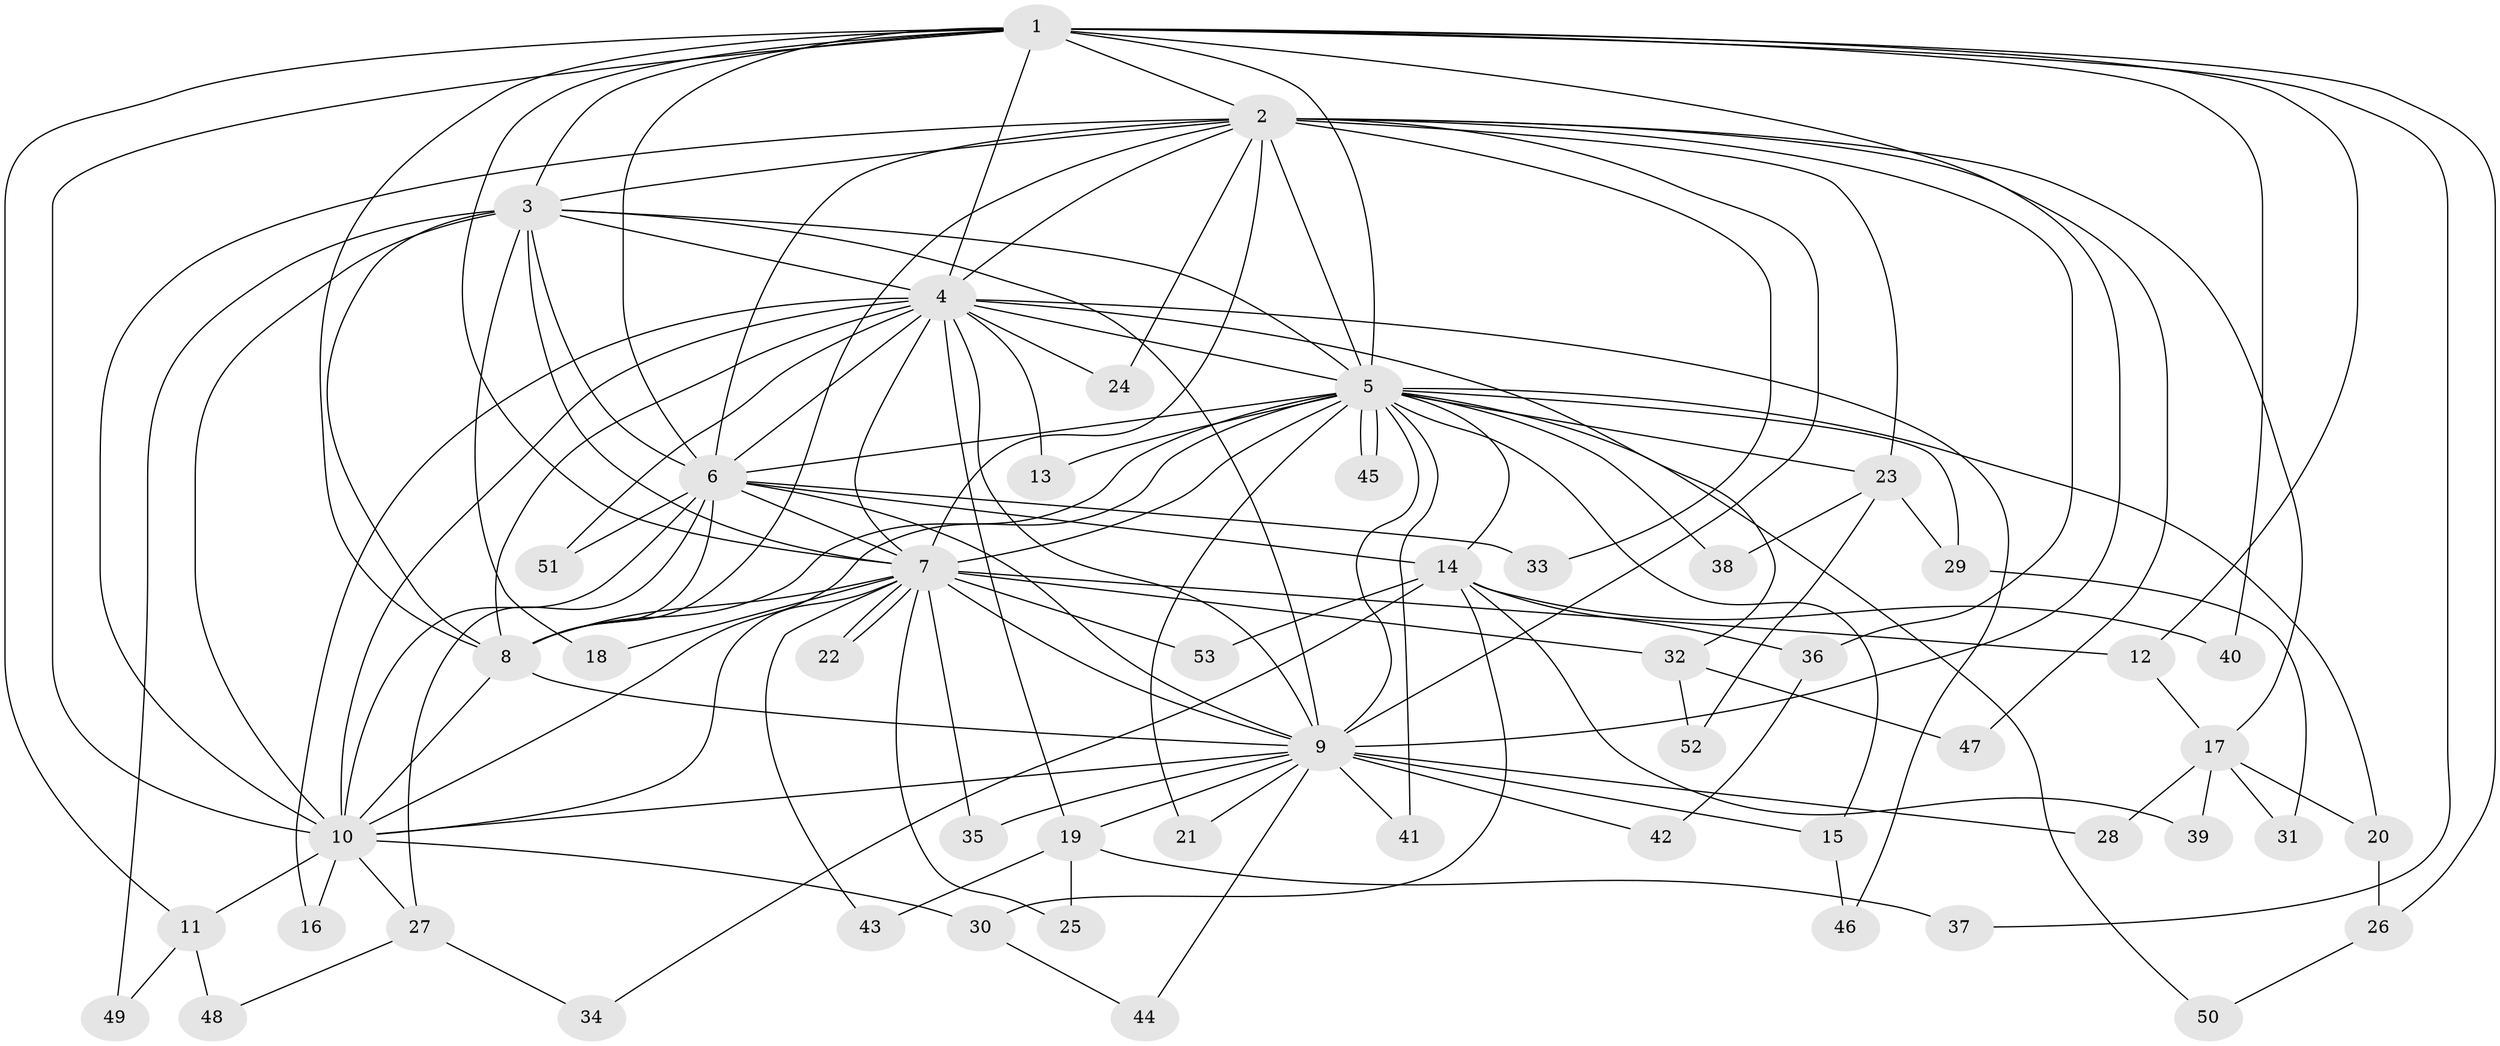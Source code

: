 // Generated by graph-tools (version 1.1) at 2025/44/03/09/25 04:44:48]
// undirected, 53 vertices, 131 edges
graph export_dot {
graph [start="1"]
  node [color=gray90,style=filled];
  1;
  2;
  3;
  4;
  5;
  6;
  7;
  8;
  9;
  10;
  11;
  12;
  13;
  14;
  15;
  16;
  17;
  18;
  19;
  20;
  21;
  22;
  23;
  24;
  25;
  26;
  27;
  28;
  29;
  30;
  31;
  32;
  33;
  34;
  35;
  36;
  37;
  38;
  39;
  40;
  41;
  42;
  43;
  44;
  45;
  46;
  47;
  48;
  49;
  50;
  51;
  52;
  53;
  1 -- 2;
  1 -- 3;
  1 -- 4;
  1 -- 5;
  1 -- 6;
  1 -- 7;
  1 -- 8;
  1 -- 9;
  1 -- 10;
  1 -- 11;
  1 -- 12;
  1 -- 26;
  1 -- 37;
  1 -- 40;
  2 -- 3;
  2 -- 4;
  2 -- 5;
  2 -- 6;
  2 -- 7;
  2 -- 8;
  2 -- 9;
  2 -- 10;
  2 -- 17;
  2 -- 23;
  2 -- 24;
  2 -- 33;
  2 -- 36;
  2 -- 47;
  3 -- 4;
  3 -- 5;
  3 -- 6;
  3 -- 7;
  3 -- 8;
  3 -- 9;
  3 -- 10;
  3 -- 18;
  3 -- 49;
  4 -- 5;
  4 -- 6;
  4 -- 7;
  4 -- 8;
  4 -- 9;
  4 -- 10;
  4 -- 13;
  4 -- 16;
  4 -- 19;
  4 -- 24;
  4 -- 32;
  4 -- 46;
  4 -- 51;
  5 -- 6;
  5 -- 7;
  5 -- 8;
  5 -- 9;
  5 -- 10;
  5 -- 13;
  5 -- 14;
  5 -- 15;
  5 -- 20;
  5 -- 21;
  5 -- 23;
  5 -- 29;
  5 -- 38;
  5 -- 41;
  5 -- 45;
  5 -- 45;
  5 -- 50;
  6 -- 7;
  6 -- 8;
  6 -- 9;
  6 -- 10;
  6 -- 14;
  6 -- 27;
  6 -- 33;
  6 -- 51;
  7 -- 8;
  7 -- 9;
  7 -- 10;
  7 -- 12;
  7 -- 18;
  7 -- 22;
  7 -- 22;
  7 -- 25;
  7 -- 32;
  7 -- 35;
  7 -- 43;
  7 -- 53;
  8 -- 9;
  8 -- 10;
  9 -- 10;
  9 -- 15;
  9 -- 19;
  9 -- 21;
  9 -- 28;
  9 -- 35;
  9 -- 41;
  9 -- 42;
  9 -- 44;
  10 -- 11;
  10 -- 16;
  10 -- 27;
  10 -- 30;
  11 -- 48;
  11 -- 49;
  12 -- 17;
  14 -- 30;
  14 -- 34;
  14 -- 36;
  14 -- 39;
  14 -- 40;
  14 -- 53;
  15 -- 46;
  17 -- 20;
  17 -- 28;
  17 -- 31;
  17 -- 39;
  19 -- 25;
  19 -- 37;
  19 -- 43;
  20 -- 26;
  23 -- 29;
  23 -- 38;
  23 -- 52;
  26 -- 50;
  27 -- 34;
  27 -- 48;
  29 -- 31;
  30 -- 44;
  32 -- 47;
  32 -- 52;
  36 -- 42;
}
